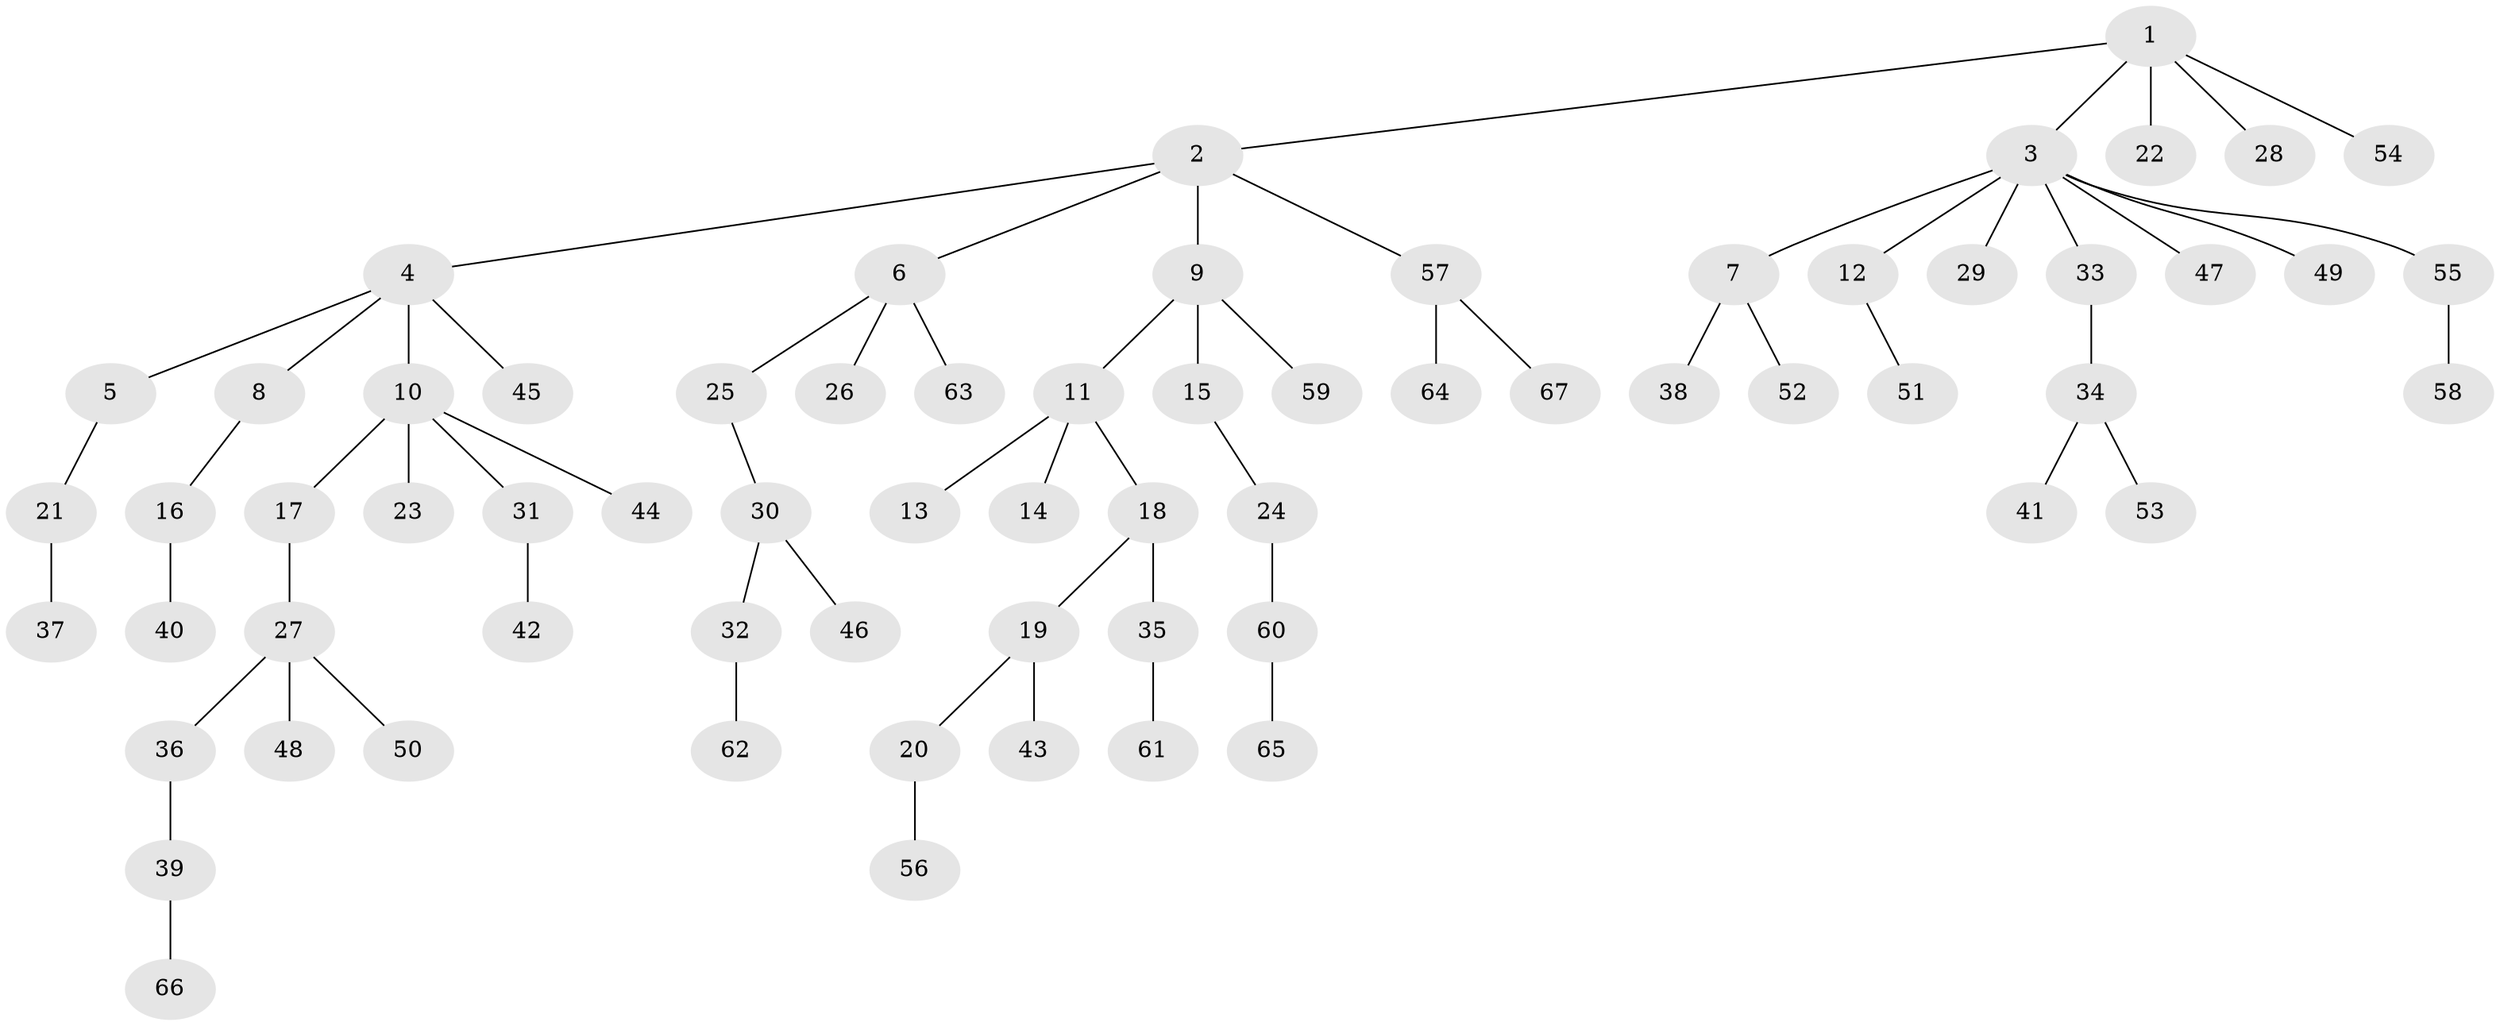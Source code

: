 // Generated by graph-tools (version 1.1) at 2025/15/03/09/25 04:15:31]
// undirected, 67 vertices, 66 edges
graph export_dot {
graph [start="1"]
  node [color=gray90,style=filled];
  1;
  2;
  3;
  4;
  5;
  6;
  7;
  8;
  9;
  10;
  11;
  12;
  13;
  14;
  15;
  16;
  17;
  18;
  19;
  20;
  21;
  22;
  23;
  24;
  25;
  26;
  27;
  28;
  29;
  30;
  31;
  32;
  33;
  34;
  35;
  36;
  37;
  38;
  39;
  40;
  41;
  42;
  43;
  44;
  45;
  46;
  47;
  48;
  49;
  50;
  51;
  52;
  53;
  54;
  55;
  56;
  57;
  58;
  59;
  60;
  61;
  62;
  63;
  64;
  65;
  66;
  67;
  1 -- 2;
  1 -- 3;
  1 -- 22;
  1 -- 28;
  1 -- 54;
  2 -- 4;
  2 -- 6;
  2 -- 9;
  2 -- 57;
  3 -- 7;
  3 -- 12;
  3 -- 29;
  3 -- 33;
  3 -- 47;
  3 -- 49;
  3 -- 55;
  4 -- 5;
  4 -- 8;
  4 -- 10;
  4 -- 45;
  5 -- 21;
  6 -- 25;
  6 -- 26;
  6 -- 63;
  7 -- 38;
  7 -- 52;
  8 -- 16;
  9 -- 11;
  9 -- 15;
  9 -- 59;
  10 -- 17;
  10 -- 23;
  10 -- 31;
  10 -- 44;
  11 -- 13;
  11 -- 14;
  11 -- 18;
  12 -- 51;
  15 -- 24;
  16 -- 40;
  17 -- 27;
  18 -- 19;
  18 -- 35;
  19 -- 20;
  19 -- 43;
  20 -- 56;
  21 -- 37;
  24 -- 60;
  25 -- 30;
  27 -- 36;
  27 -- 48;
  27 -- 50;
  30 -- 32;
  30 -- 46;
  31 -- 42;
  32 -- 62;
  33 -- 34;
  34 -- 41;
  34 -- 53;
  35 -- 61;
  36 -- 39;
  39 -- 66;
  55 -- 58;
  57 -- 64;
  57 -- 67;
  60 -- 65;
}
